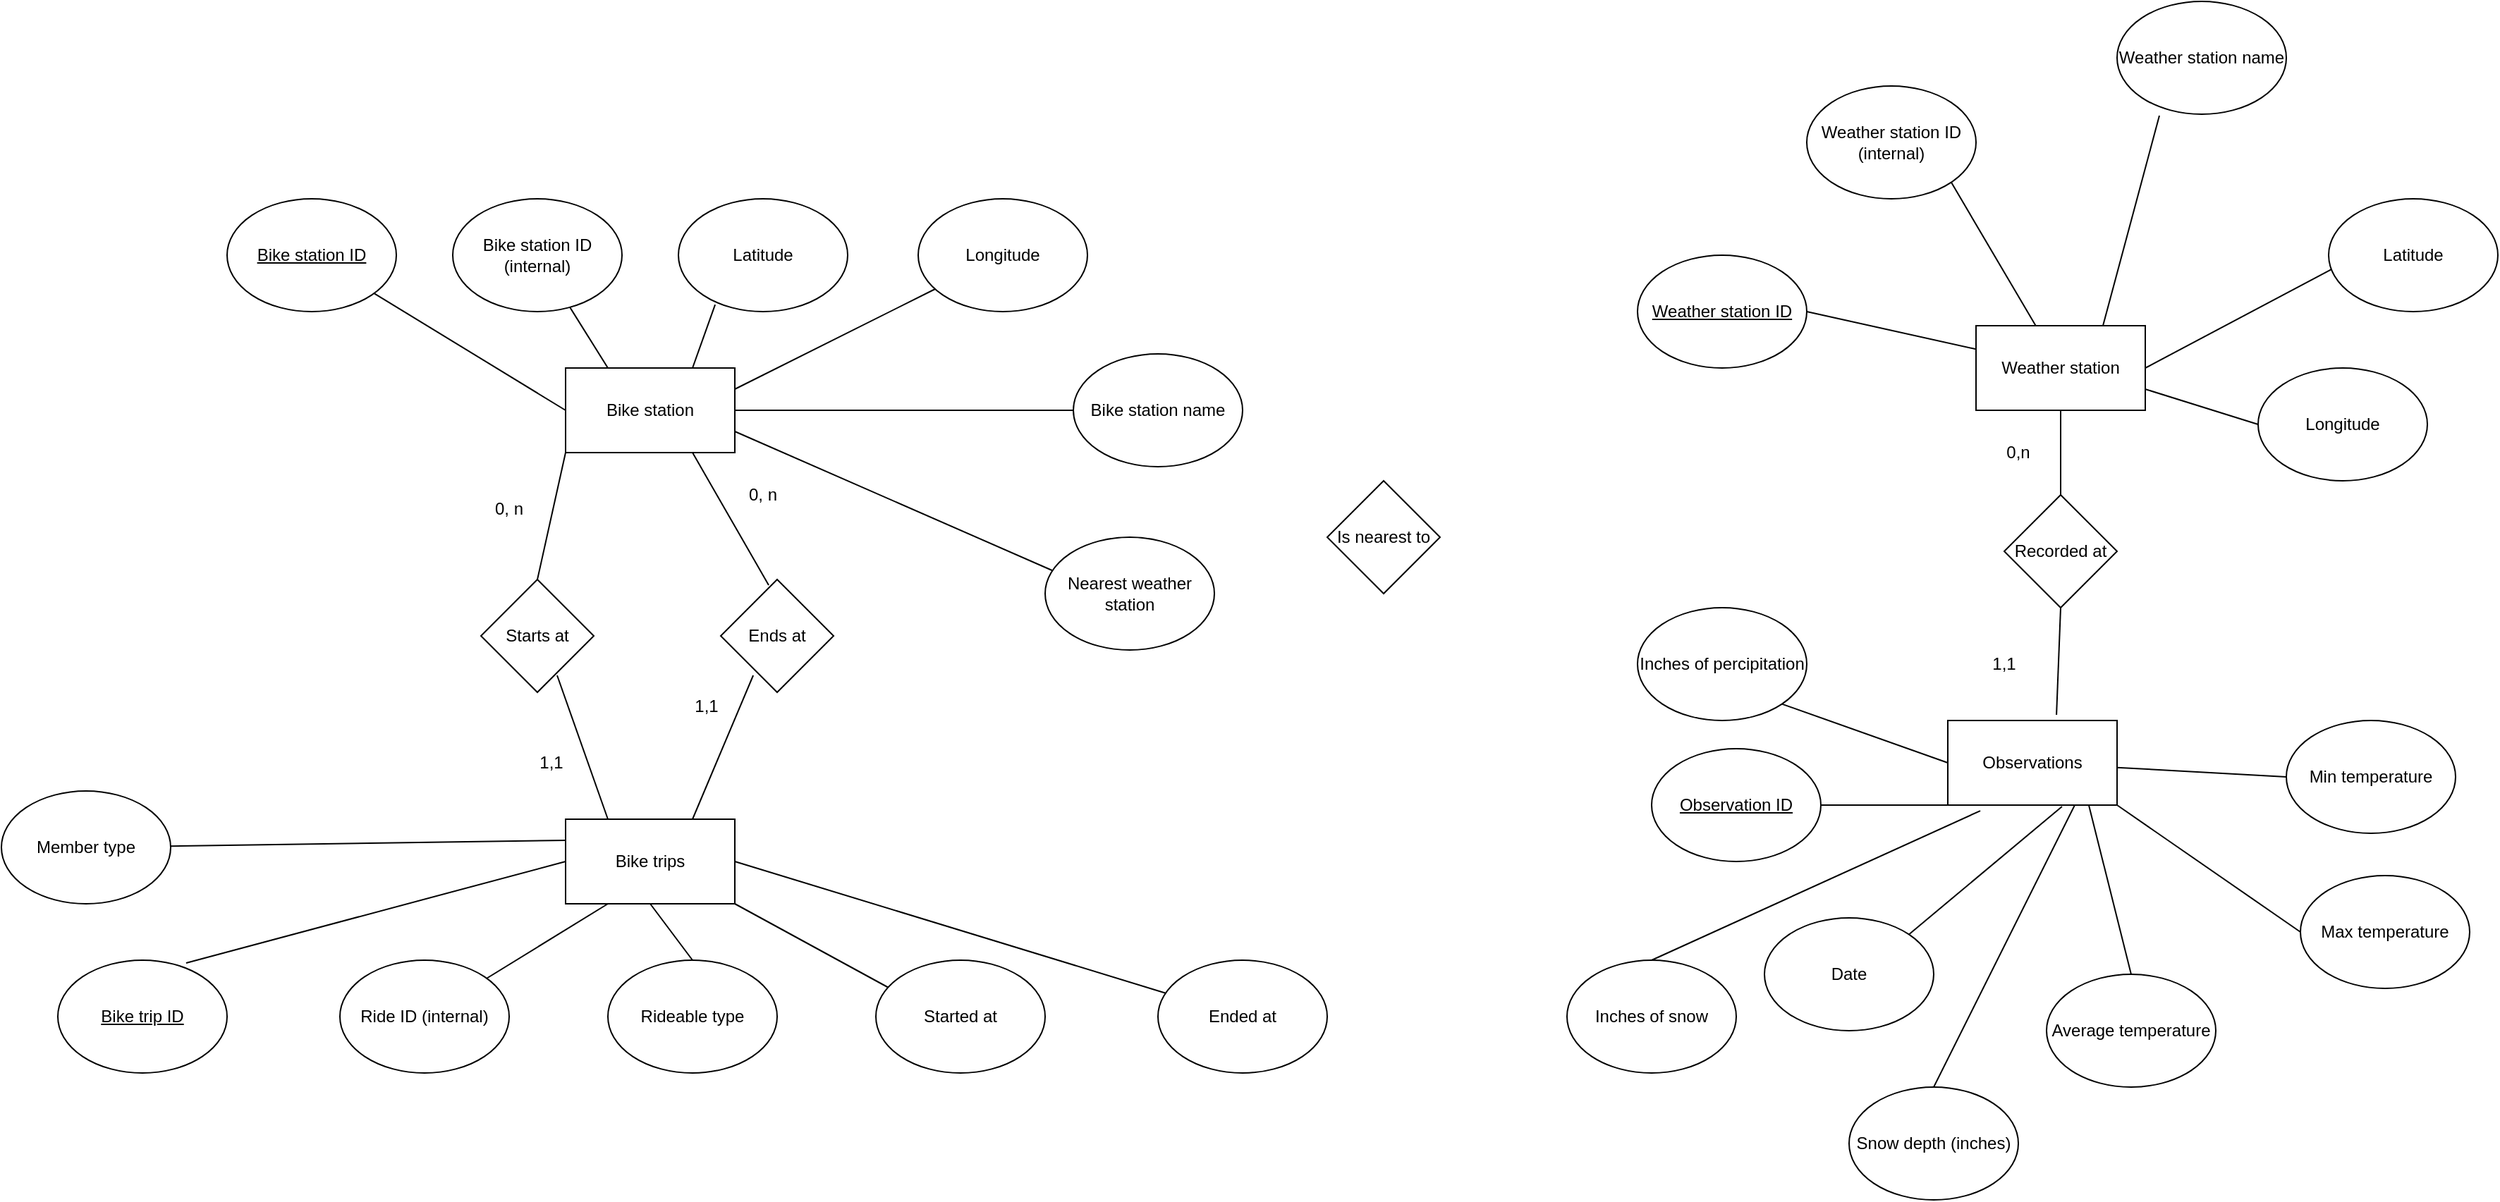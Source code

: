 <mxfile version="14.9.2"><diagram id="vI2JexlwhLLJhpx9sQHZ" name="Page-1"><mxGraphModel dx="1888" dy="1664" grid="1" gridSize="10" guides="1" tooltips="1" connect="1" arrows="1" fold="1" page="1" pageScale="1" pageWidth="850" pageHeight="1100" math="0" shadow="0"><root><mxCell id="0"/><mxCell id="1" parent="0"/><mxCell id="4l5if4g22YO3yK_iqz2o-8" style="rounded=0;orthogonalLoop=1;jettySize=auto;html=1;exitX=1;exitY=0.25;exitDx=0;exitDy=0;endArrow=none;endFill=0;" edge="1" parent="1" source="4l5if4g22YO3yK_iqz2o-1" target="4l5if4g22YO3yK_iqz2o-7"><mxGeometry relative="1" as="geometry"/></mxCell><mxCell id="4l5if4g22YO3yK_iqz2o-9" style="edgeStyle=none;rounded=0;orthogonalLoop=1;jettySize=auto;html=1;exitX=0.75;exitY=0;exitDx=0;exitDy=0;entryX=0.217;entryY=0.938;entryDx=0;entryDy=0;entryPerimeter=0;endArrow=none;endFill=0;" edge="1" parent="1" source="4l5if4g22YO3yK_iqz2o-1" target="4l5if4g22YO3yK_iqz2o-4"><mxGeometry relative="1" as="geometry"/></mxCell><mxCell id="4l5if4g22YO3yK_iqz2o-10" style="edgeStyle=none;rounded=0;orthogonalLoop=1;jettySize=auto;html=1;exitX=0.25;exitY=0;exitDx=0;exitDy=0;endArrow=none;endFill=0;" edge="1" parent="1" source="4l5if4g22YO3yK_iqz2o-1" target="4l5if4g22YO3yK_iqz2o-6"><mxGeometry relative="1" as="geometry"/></mxCell><mxCell id="4l5if4g22YO3yK_iqz2o-11" style="edgeStyle=none;rounded=0;orthogonalLoop=1;jettySize=auto;html=1;exitX=0;exitY=0.5;exitDx=0;exitDy=0;endArrow=none;endFill=0;" edge="1" parent="1" source="4l5if4g22YO3yK_iqz2o-1" target="4l5if4g22YO3yK_iqz2o-5"><mxGeometry relative="1" as="geometry"/></mxCell><mxCell id="4l5if4g22YO3yK_iqz2o-31" style="edgeStyle=none;rounded=0;orthogonalLoop=1;jettySize=auto;html=1;exitX=0;exitY=1;exitDx=0;exitDy=0;entryX=0.5;entryY=0;entryDx=0;entryDy=0;endArrow=none;endFill=0;" edge="1" parent="1" source="4l5if4g22YO3yK_iqz2o-1" target="4l5if4g22YO3yK_iqz2o-25"><mxGeometry relative="1" as="geometry"/></mxCell><mxCell id="4l5if4g22YO3yK_iqz2o-32" style="edgeStyle=none;rounded=0;orthogonalLoop=1;jettySize=auto;html=1;exitX=0.75;exitY=1;exitDx=0;exitDy=0;entryX=0.425;entryY=0.05;entryDx=0;entryDy=0;entryPerimeter=0;endArrow=none;endFill=0;" edge="1" parent="1" source="4l5if4g22YO3yK_iqz2o-1" target="4l5if4g22YO3yK_iqz2o-26"><mxGeometry relative="1" as="geometry"/></mxCell><mxCell id="4l5if4g22YO3yK_iqz2o-36" style="edgeStyle=none;rounded=0;orthogonalLoop=1;jettySize=auto;html=1;exitX=1;exitY=0.5;exitDx=0;exitDy=0;entryX=0;entryY=0.5;entryDx=0;entryDy=0;endArrow=none;endFill=0;" edge="1" parent="1" source="4l5if4g22YO3yK_iqz2o-1" target="4l5if4g22YO3yK_iqz2o-35"><mxGeometry relative="1" as="geometry"/></mxCell><mxCell id="4l5if4g22YO3yK_iqz2o-71" style="edgeStyle=none;rounded=0;orthogonalLoop=1;jettySize=auto;html=1;exitX=1;exitY=0.75;exitDx=0;exitDy=0;entryX=0.05;entryY=0.3;entryDx=0;entryDy=0;entryPerimeter=0;endArrow=none;endFill=0;" edge="1" parent="1" source="4l5if4g22YO3yK_iqz2o-1" target="4l5if4g22YO3yK_iqz2o-70"><mxGeometry relative="1" as="geometry"/></mxCell><mxCell id="4l5if4g22YO3yK_iqz2o-1" value="Bike station" style="rounded=0;whiteSpace=wrap;html=1;" vertex="1" parent="1"><mxGeometry x="40" y="80" width="120" height="60" as="geometry"/></mxCell><mxCell id="4l5if4g22YO3yK_iqz2o-17" style="edgeStyle=none;rounded=0;orthogonalLoop=1;jettySize=auto;html=1;exitX=0;exitY=0.5;exitDx=0;exitDy=0;entryX=0.758;entryY=0.025;entryDx=0;entryDy=0;entryPerimeter=0;endArrow=none;endFill=0;" edge="1" parent="1" source="4l5if4g22YO3yK_iqz2o-2" target="4l5if4g22YO3yK_iqz2o-12"><mxGeometry relative="1" as="geometry"/></mxCell><mxCell id="4l5if4g22YO3yK_iqz2o-18" style="edgeStyle=none;rounded=0;orthogonalLoop=1;jettySize=auto;html=1;exitX=0.25;exitY=1;exitDx=0;exitDy=0;endArrow=none;endFill=0;" edge="1" parent="1" source="4l5if4g22YO3yK_iqz2o-2" target="4l5if4g22YO3yK_iqz2o-13"><mxGeometry relative="1" as="geometry"/></mxCell><mxCell id="4l5if4g22YO3yK_iqz2o-19" style="edgeStyle=none;rounded=0;orthogonalLoop=1;jettySize=auto;html=1;exitX=0.5;exitY=1;exitDx=0;exitDy=0;entryX=0.5;entryY=0;entryDx=0;entryDy=0;endArrow=none;endFill=0;" edge="1" parent="1" source="4l5if4g22YO3yK_iqz2o-2" target="4l5if4g22YO3yK_iqz2o-14"><mxGeometry relative="1" as="geometry"/></mxCell><mxCell id="4l5if4g22YO3yK_iqz2o-20" style="edgeStyle=none;rounded=0;orthogonalLoop=1;jettySize=auto;html=1;exitX=1;exitY=1;exitDx=0;exitDy=0;entryX=0.083;entryY=0.25;entryDx=0;entryDy=0;entryPerimeter=0;endArrow=none;endFill=0;" edge="1" parent="1" source="4l5if4g22YO3yK_iqz2o-2" target="4l5if4g22YO3yK_iqz2o-15"><mxGeometry relative="1" as="geometry"/></mxCell><mxCell id="4l5if4g22YO3yK_iqz2o-21" style="edgeStyle=none;rounded=0;orthogonalLoop=1;jettySize=auto;html=1;exitX=1;exitY=0.5;exitDx=0;exitDy=0;endArrow=none;endFill=0;" edge="1" parent="1" source="4l5if4g22YO3yK_iqz2o-2" target="4l5if4g22YO3yK_iqz2o-16"><mxGeometry relative="1" as="geometry"/></mxCell><mxCell id="4l5if4g22YO3yK_iqz2o-23" style="edgeStyle=none;rounded=0;orthogonalLoop=1;jettySize=auto;html=1;exitX=0;exitY=0.25;exitDx=0;exitDy=0;endArrow=none;endFill=0;" edge="1" parent="1" source="4l5if4g22YO3yK_iqz2o-2" target="4l5if4g22YO3yK_iqz2o-22"><mxGeometry relative="1" as="geometry"/></mxCell><mxCell id="4l5if4g22YO3yK_iqz2o-27" style="edgeStyle=none;rounded=0;orthogonalLoop=1;jettySize=auto;html=1;exitX=0.25;exitY=0;exitDx=0;exitDy=0;entryX=0.675;entryY=0.85;entryDx=0;entryDy=0;entryPerimeter=0;endArrow=none;endFill=0;" edge="1" parent="1" source="4l5if4g22YO3yK_iqz2o-2" target="4l5if4g22YO3yK_iqz2o-25"><mxGeometry relative="1" as="geometry"/></mxCell><mxCell id="4l5if4g22YO3yK_iqz2o-28" style="edgeStyle=none;rounded=0;orthogonalLoop=1;jettySize=auto;html=1;exitX=0.75;exitY=0;exitDx=0;exitDy=0;entryX=0.288;entryY=0.85;entryDx=0;entryDy=0;entryPerimeter=0;endArrow=none;endFill=0;" edge="1" parent="1" source="4l5if4g22YO3yK_iqz2o-2" target="4l5if4g22YO3yK_iqz2o-26"><mxGeometry relative="1" as="geometry"/></mxCell><mxCell id="4l5if4g22YO3yK_iqz2o-2" value="Bike trips" style="rounded=0;whiteSpace=wrap;html=1;" vertex="1" parent="1"><mxGeometry x="40" y="400" width="120" height="60" as="geometry"/></mxCell><mxCell id="4l5if4g22YO3yK_iqz2o-4" value="Latitude" style="ellipse;whiteSpace=wrap;html=1;" vertex="1" parent="1"><mxGeometry x="120" y="-40" width="120" height="80" as="geometry"/></mxCell><mxCell id="4l5if4g22YO3yK_iqz2o-5" value="&lt;u&gt;Bike station ID&lt;/u&gt;" style="ellipse;whiteSpace=wrap;html=1;" vertex="1" parent="1"><mxGeometry x="-200" y="-40" width="120" height="80" as="geometry"/></mxCell><mxCell id="4l5if4g22YO3yK_iqz2o-6" value="Bike station ID (internal)" style="ellipse;whiteSpace=wrap;html=1;" vertex="1" parent="1"><mxGeometry x="-40" y="-40" width="120" height="80" as="geometry"/></mxCell><mxCell id="4l5if4g22YO3yK_iqz2o-7" value="Longitude" style="ellipse;whiteSpace=wrap;html=1;" vertex="1" parent="1"><mxGeometry x="290" y="-40" width="120" height="80" as="geometry"/></mxCell><mxCell id="4l5if4g22YO3yK_iqz2o-12" value="&lt;u&gt;Bike trip ID&lt;/u&gt;" style="ellipse;whiteSpace=wrap;html=1;" vertex="1" parent="1"><mxGeometry x="-320" y="500" width="120" height="80" as="geometry"/></mxCell><mxCell id="4l5if4g22YO3yK_iqz2o-13" value="Ride ID (internal)" style="ellipse;whiteSpace=wrap;html=1;" vertex="1" parent="1"><mxGeometry x="-120" y="500" width="120" height="80" as="geometry"/></mxCell><mxCell id="4l5if4g22YO3yK_iqz2o-14" value="Rideable type" style="ellipse;whiteSpace=wrap;html=1;" vertex="1" parent="1"><mxGeometry x="70" y="500" width="120" height="80" as="geometry"/></mxCell><mxCell id="4l5if4g22YO3yK_iqz2o-15" value="Started at" style="ellipse;whiteSpace=wrap;html=1;" vertex="1" parent="1"><mxGeometry x="260" y="500" width="120" height="80" as="geometry"/></mxCell><mxCell id="4l5if4g22YO3yK_iqz2o-16" value="Ended at" style="ellipse;whiteSpace=wrap;html=1;" vertex="1" parent="1"><mxGeometry x="460" y="500" width="120" height="80" as="geometry"/></mxCell><mxCell id="4l5if4g22YO3yK_iqz2o-22" value="Member type" style="ellipse;whiteSpace=wrap;html=1;" vertex="1" parent="1"><mxGeometry x="-360" y="380" width="120" height="80" as="geometry"/></mxCell><mxCell id="4l5if4g22YO3yK_iqz2o-25" value="Starts at" style="rhombus;whiteSpace=wrap;html=1;" vertex="1" parent="1"><mxGeometry x="-20" y="230" width="80" height="80" as="geometry"/></mxCell><mxCell id="4l5if4g22YO3yK_iqz2o-26" value="Ends at" style="rhombus;whiteSpace=wrap;html=1;" vertex="1" parent="1"><mxGeometry x="150" y="230" width="80" height="80" as="geometry"/></mxCell><mxCell id="4l5if4g22YO3yK_iqz2o-29" value="1,1" style="text;html=1;strokeColor=none;fillColor=none;align=center;verticalAlign=middle;whiteSpace=wrap;rounded=0;" vertex="1" parent="1"><mxGeometry x="120" y="310" width="40" height="20" as="geometry"/></mxCell><mxCell id="4l5if4g22YO3yK_iqz2o-30" value="1,1" style="text;html=1;strokeColor=none;fillColor=none;align=center;verticalAlign=middle;whiteSpace=wrap;rounded=0;" vertex="1" parent="1"><mxGeometry x="10" y="350" width="40" height="20" as="geometry"/></mxCell><mxCell id="4l5if4g22YO3yK_iqz2o-33" value="0, n" style="text;html=1;strokeColor=none;fillColor=none;align=center;verticalAlign=middle;whiteSpace=wrap;rounded=0;" vertex="1" parent="1"><mxGeometry x="-20" y="170" width="40" height="20" as="geometry"/></mxCell><mxCell id="4l5if4g22YO3yK_iqz2o-34" value="0, n" style="text;html=1;strokeColor=none;fillColor=none;align=center;verticalAlign=middle;whiteSpace=wrap;rounded=0;" vertex="1" parent="1"><mxGeometry x="160" y="160" width="40" height="20" as="geometry"/></mxCell><mxCell id="4l5if4g22YO3yK_iqz2o-35" value="Bike station name" style="ellipse;whiteSpace=wrap;html=1;" vertex="1" parent="1"><mxGeometry x="400" y="70" width="120" height="80" as="geometry"/></mxCell><mxCell id="4l5if4g22YO3yK_iqz2o-46" style="edgeStyle=none;rounded=0;orthogonalLoop=1;jettySize=auto;html=1;exitX=0.75;exitY=0;exitDx=0;exitDy=0;entryX=0.25;entryY=1.013;entryDx=0;entryDy=0;entryPerimeter=0;endArrow=none;endFill=0;" edge="1" parent="1" source="4l5if4g22YO3yK_iqz2o-37" target="4l5if4g22YO3yK_iqz2o-41"><mxGeometry relative="1" as="geometry"/></mxCell><mxCell id="4l5if4g22YO3yK_iqz2o-47" style="edgeStyle=none;rounded=0;orthogonalLoop=1;jettySize=auto;html=1;exitX=1;exitY=0.5;exitDx=0;exitDy=0;entryX=0.017;entryY=0.625;entryDx=0;entryDy=0;entryPerimeter=0;endArrow=none;endFill=0;" edge="1" parent="1" source="4l5if4g22YO3yK_iqz2o-37" target="4l5if4g22YO3yK_iqz2o-42"><mxGeometry relative="1" as="geometry"/></mxCell><mxCell id="4l5if4g22YO3yK_iqz2o-48" style="edgeStyle=none;rounded=0;orthogonalLoop=1;jettySize=auto;html=1;exitX=1;exitY=0.75;exitDx=0;exitDy=0;entryX=0;entryY=0.5;entryDx=0;entryDy=0;endArrow=none;endFill=0;" edge="1" parent="1" source="4l5if4g22YO3yK_iqz2o-37" target="4l5if4g22YO3yK_iqz2o-43"><mxGeometry relative="1" as="geometry"/></mxCell><mxCell id="4l5if4g22YO3yK_iqz2o-66" style="edgeStyle=none;rounded=0;orthogonalLoop=1;jettySize=auto;html=1;exitX=0.5;exitY=1;exitDx=0;exitDy=0;entryX=0.5;entryY=0;entryDx=0;entryDy=0;endArrow=none;endFill=0;" edge="1" parent="1" source="4l5if4g22YO3yK_iqz2o-37" target="4l5if4g22YO3yK_iqz2o-65"><mxGeometry relative="1" as="geometry"/></mxCell><mxCell id="4l5if4g22YO3yK_iqz2o-37" value="Weather station" style="rounded=0;whiteSpace=wrap;html=1;" vertex="1" parent="1"><mxGeometry x="1040" y="50" width="120" height="60" as="geometry"/></mxCell><mxCell id="4l5if4g22YO3yK_iqz2o-38" value="Observations" style="rounded=0;whiteSpace=wrap;html=1;" vertex="1" parent="1"><mxGeometry x="1020" y="330" width="120" height="60" as="geometry"/></mxCell><mxCell id="4l5if4g22YO3yK_iqz2o-44" style="edgeStyle=none;rounded=0;orthogonalLoop=1;jettySize=auto;html=1;exitX=1;exitY=0.5;exitDx=0;exitDy=0;endArrow=none;endFill=0;" edge="1" parent="1" source="4l5if4g22YO3yK_iqz2o-39" target="4l5if4g22YO3yK_iqz2o-37"><mxGeometry relative="1" as="geometry"/></mxCell><mxCell id="4l5if4g22YO3yK_iqz2o-39" value="&lt;u&gt;Weather station ID&lt;/u&gt;" style="ellipse;whiteSpace=wrap;html=1;" vertex="1" parent="1"><mxGeometry x="800" width="120" height="80" as="geometry"/></mxCell><mxCell id="4l5if4g22YO3yK_iqz2o-45" style="edgeStyle=none;rounded=0;orthogonalLoop=1;jettySize=auto;html=1;exitX=1;exitY=1;exitDx=0;exitDy=0;endArrow=none;endFill=0;" edge="1" parent="1" source="4l5if4g22YO3yK_iqz2o-40" target="4l5if4g22YO3yK_iqz2o-37"><mxGeometry relative="1" as="geometry"><mxPoint x="1070" y="40" as="targetPoint"/></mxGeometry></mxCell><mxCell id="4l5if4g22YO3yK_iqz2o-40" value="Weather station ID (internal)" style="ellipse;whiteSpace=wrap;html=1;" vertex="1" parent="1"><mxGeometry x="920" y="-120" width="120" height="80" as="geometry"/></mxCell><mxCell id="4l5if4g22YO3yK_iqz2o-41" value="Weather station name" style="ellipse;whiteSpace=wrap;html=1;" vertex="1" parent="1"><mxGeometry x="1140" y="-180" width="120" height="80" as="geometry"/></mxCell><mxCell id="4l5if4g22YO3yK_iqz2o-42" value="Latitude" style="ellipse;whiteSpace=wrap;html=1;" vertex="1" parent="1"><mxGeometry x="1290" y="-40" width="120" height="80" as="geometry"/></mxCell><mxCell id="4l5if4g22YO3yK_iqz2o-43" value="Longitude" style="ellipse;whiteSpace=wrap;html=1;" vertex="1" parent="1"><mxGeometry x="1240" y="80" width="120" height="80" as="geometry"/></mxCell><mxCell id="4l5if4g22YO3yK_iqz2o-58" style="edgeStyle=none;rounded=0;orthogonalLoop=1;jettySize=auto;html=1;exitX=1;exitY=0.5;exitDx=0;exitDy=0;entryX=0;entryY=1;entryDx=0;entryDy=0;endArrow=none;endFill=0;" edge="1" parent="1" source="4l5if4g22YO3yK_iqz2o-49" target="4l5if4g22YO3yK_iqz2o-38"><mxGeometry relative="1" as="geometry"/></mxCell><mxCell id="4l5if4g22YO3yK_iqz2o-49" value="&lt;u&gt;Observation ID&lt;/u&gt;" style="ellipse;whiteSpace=wrap;html=1;" vertex="1" parent="1"><mxGeometry x="810" y="350" width="120" height="80" as="geometry"/></mxCell><mxCell id="4l5if4g22YO3yK_iqz2o-60" style="edgeStyle=none;rounded=0;orthogonalLoop=1;jettySize=auto;html=1;exitX=1;exitY=0;exitDx=0;exitDy=0;entryX=0.675;entryY=1.017;entryDx=0;entryDy=0;entryPerimeter=0;endArrow=none;endFill=0;" edge="1" parent="1" source="4l5if4g22YO3yK_iqz2o-50" target="4l5if4g22YO3yK_iqz2o-38"><mxGeometry relative="1" as="geometry"/></mxCell><mxCell id="4l5if4g22YO3yK_iqz2o-50" value="Date" style="ellipse;whiteSpace=wrap;html=1;" vertex="1" parent="1"><mxGeometry x="890" y="470" width="120" height="80" as="geometry"/></mxCell><mxCell id="4l5if4g22YO3yK_iqz2o-62" style="edgeStyle=none;rounded=0;orthogonalLoop=1;jettySize=auto;html=1;exitX=0.5;exitY=0;exitDx=0;exitDy=0;entryX=0.833;entryY=1;entryDx=0;entryDy=0;entryPerimeter=0;endArrow=none;endFill=0;" edge="1" parent="1" source="4l5if4g22YO3yK_iqz2o-51" target="4l5if4g22YO3yK_iqz2o-38"><mxGeometry relative="1" as="geometry"/></mxCell><mxCell id="4l5if4g22YO3yK_iqz2o-51" value="Average temperature" style="ellipse;whiteSpace=wrap;html=1;" vertex="1" parent="1"><mxGeometry x="1090" y="510" width="120" height="80" as="geometry"/></mxCell><mxCell id="4l5if4g22YO3yK_iqz2o-63" style="edgeStyle=none;rounded=0;orthogonalLoop=1;jettySize=auto;html=1;exitX=0;exitY=0.5;exitDx=0;exitDy=0;entryX=1;entryY=1;entryDx=0;entryDy=0;endArrow=none;endFill=0;" edge="1" parent="1" source="4l5if4g22YO3yK_iqz2o-52" target="4l5if4g22YO3yK_iqz2o-38"><mxGeometry relative="1" as="geometry"/></mxCell><mxCell id="4l5if4g22YO3yK_iqz2o-52" value="Max temperature" style="ellipse;whiteSpace=wrap;html=1;" vertex="1" parent="1"><mxGeometry x="1270" y="440" width="120" height="80" as="geometry"/></mxCell><mxCell id="4l5if4g22YO3yK_iqz2o-64" style="edgeStyle=none;rounded=0;orthogonalLoop=1;jettySize=auto;html=1;exitX=0;exitY=0.5;exitDx=0;exitDy=0;endArrow=none;endFill=0;" edge="1" parent="1" source="4l5if4g22YO3yK_iqz2o-53" target="4l5if4g22YO3yK_iqz2o-38"><mxGeometry relative="1" as="geometry"/></mxCell><mxCell id="4l5if4g22YO3yK_iqz2o-53" value="Min temperature" style="ellipse;whiteSpace=wrap;html=1;" vertex="1" parent="1"><mxGeometry x="1260" y="330" width="120" height="80" as="geometry"/></mxCell><mxCell id="4l5if4g22YO3yK_iqz2o-57" style="edgeStyle=none;rounded=0;orthogonalLoop=1;jettySize=auto;html=1;exitX=1;exitY=1;exitDx=0;exitDy=0;entryX=0;entryY=0.5;entryDx=0;entryDy=0;endArrow=none;endFill=0;" edge="1" parent="1" source="4l5if4g22YO3yK_iqz2o-54" target="4l5if4g22YO3yK_iqz2o-38"><mxGeometry relative="1" as="geometry"/></mxCell><mxCell id="4l5if4g22YO3yK_iqz2o-54" value="Inches of percipitation" style="ellipse;whiteSpace=wrap;html=1;" vertex="1" parent="1"><mxGeometry x="800" y="250" width="120" height="80" as="geometry"/></mxCell><mxCell id="4l5if4g22YO3yK_iqz2o-59" style="edgeStyle=none;rounded=0;orthogonalLoop=1;jettySize=auto;html=1;exitX=0.5;exitY=0;exitDx=0;exitDy=0;entryX=0.192;entryY=1.067;entryDx=0;entryDy=0;entryPerimeter=0;endArrow=none;endFill=0;" edge="1" parent="1" source="4l5if4g22YO3yK_iqz2o-55" target="4l5if4g22YO3yK_iqz2o-38"><mxGeometry relative="1" as="geometry"/></mxCell><mxCell id="4l5if4g22YO3yK_iqz2o-55" value="Inches of snow" style="ellipse;whiteSpace=wrap;html=1;" vertex="1" parent="1"><mxGeometry x="750" y="500" width="120" height="80" as="geometry"/></mxCell><mxCell id="4l5if4g22YO3yK_iqz2o-61" style="edgeStyle=none;rounded=0;orthogonalLoop=1;jettySize=auto;html=1;exitX=0.5;exitY=0;exitDx=0;exitDy=0;entryX=0.75;entryY=1;entryDx=0;entryDy=0;endArrow=none;endFill=0;" edge="1" parent="1" source="4l5if4g22YO3yK_iqz2o-56" target="4l5if4g22YO3yK_iqz2o-38"><mxGeometry relative="1" as="geometry"/></mxCell><mxCell id="4l5if4g22YO3yK_iqz2o-56" value="Snow depth (inches)" style="ellipse;whiteSpace=wrap;html=1;" vertex="1" parent="1"><mxGeometry x="950" y="590" width="120" height="80" as="geometry"/></mxCell><mxCell id="4l5if4g22YO3yK_iqz2o-67" style="edgeStyle=none;rounded=0;orthogonalLoop=1;jettySize=auto;html=1;exitX=0.5;exitY=1;exitDx=0;exitDy=0;endArrow=none;endFill=0;entryX=0.642;entryY=-0.067;entryDx=0;entryDy=0;entryPerimeter=0;" edge="1" parent="1" source="4l5if4g22YO3yK_iqz2o-65" target="4l5if4g22YO3yK_iqz2o-38"><mxGeometry relative="1" as="geometry"><mxPoint x="1110" y="320" as="targetPoint"/></mxGeometry></mxCell><mxCell id="4l5if4g22YO3yK_iqz2o-65" value="Recorded at" style="rhombus;whiteSpace=wrap;html=1;" vertex="1" parent="1"><mxGeometry x="1060" y="170" width="80" height="80" as="geometry"/></mxCell><mxCell id="4l5if4g22YO3yK_iqz2o-68" value="0,n" style="text;html=1;strokeColor=none;fillColor=none;align=center;verticalAlign=middle;whiteSpace=wrap;rounded=0;" vertex="1" parent="1"><mxGeometry x="1050" y="130" width="40" height="20" as="geometry"/></mxCell><mxCell id="4l5if4g22YO3yK_iqz2o-69" value="1,1" style="text;html=1;strokeColor=none;fillColor=none;align=center;verticalAlign=middle;whiteSpace=wrap;rounded=0;" vertex="1" parent="1"><mxGeometry x="1040" y="280" width="40" height="20" as="geometry"/></mxCell><mxCell id="4l5if4g22YO3yK_iqz2o-70" value="Nearest weather station" style="ellipse;whiteSpace=wrap;html=1;" vertex="1" parent="1"><mxGeometry x="380" y="200" width="120" height="80" as="geometry"/></mxCell><mxCell id="4l5if4g22YO3yK_iqz2o-72" value="Is nearest to" style="rhombus;whiteSpace=wrap;html=1;" vertex="1" parent="1"><mxGeometry x="580" y="160" width="80" height="80" as="geometry"/></mxCell></root></mxGraphModel></diagram></mxfile>